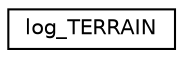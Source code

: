 digraph "Graphical Class Hierarchy"
{
 // INTERACTIVE_SVG=YES
  edge [fontname="Helvetica",fontsize="10",labelfontname="Helvetica",labelfontsize="10"];
  node [fontname="Helvetica",fontsize="10",shape=record];
  rankdir="LR";
  Node1 [label="log_TERRAIN",height=0.2,width=0.4,color="black", fillcolor="white", style="filled",URL="$structlog__TERRAIN.html"];
}
